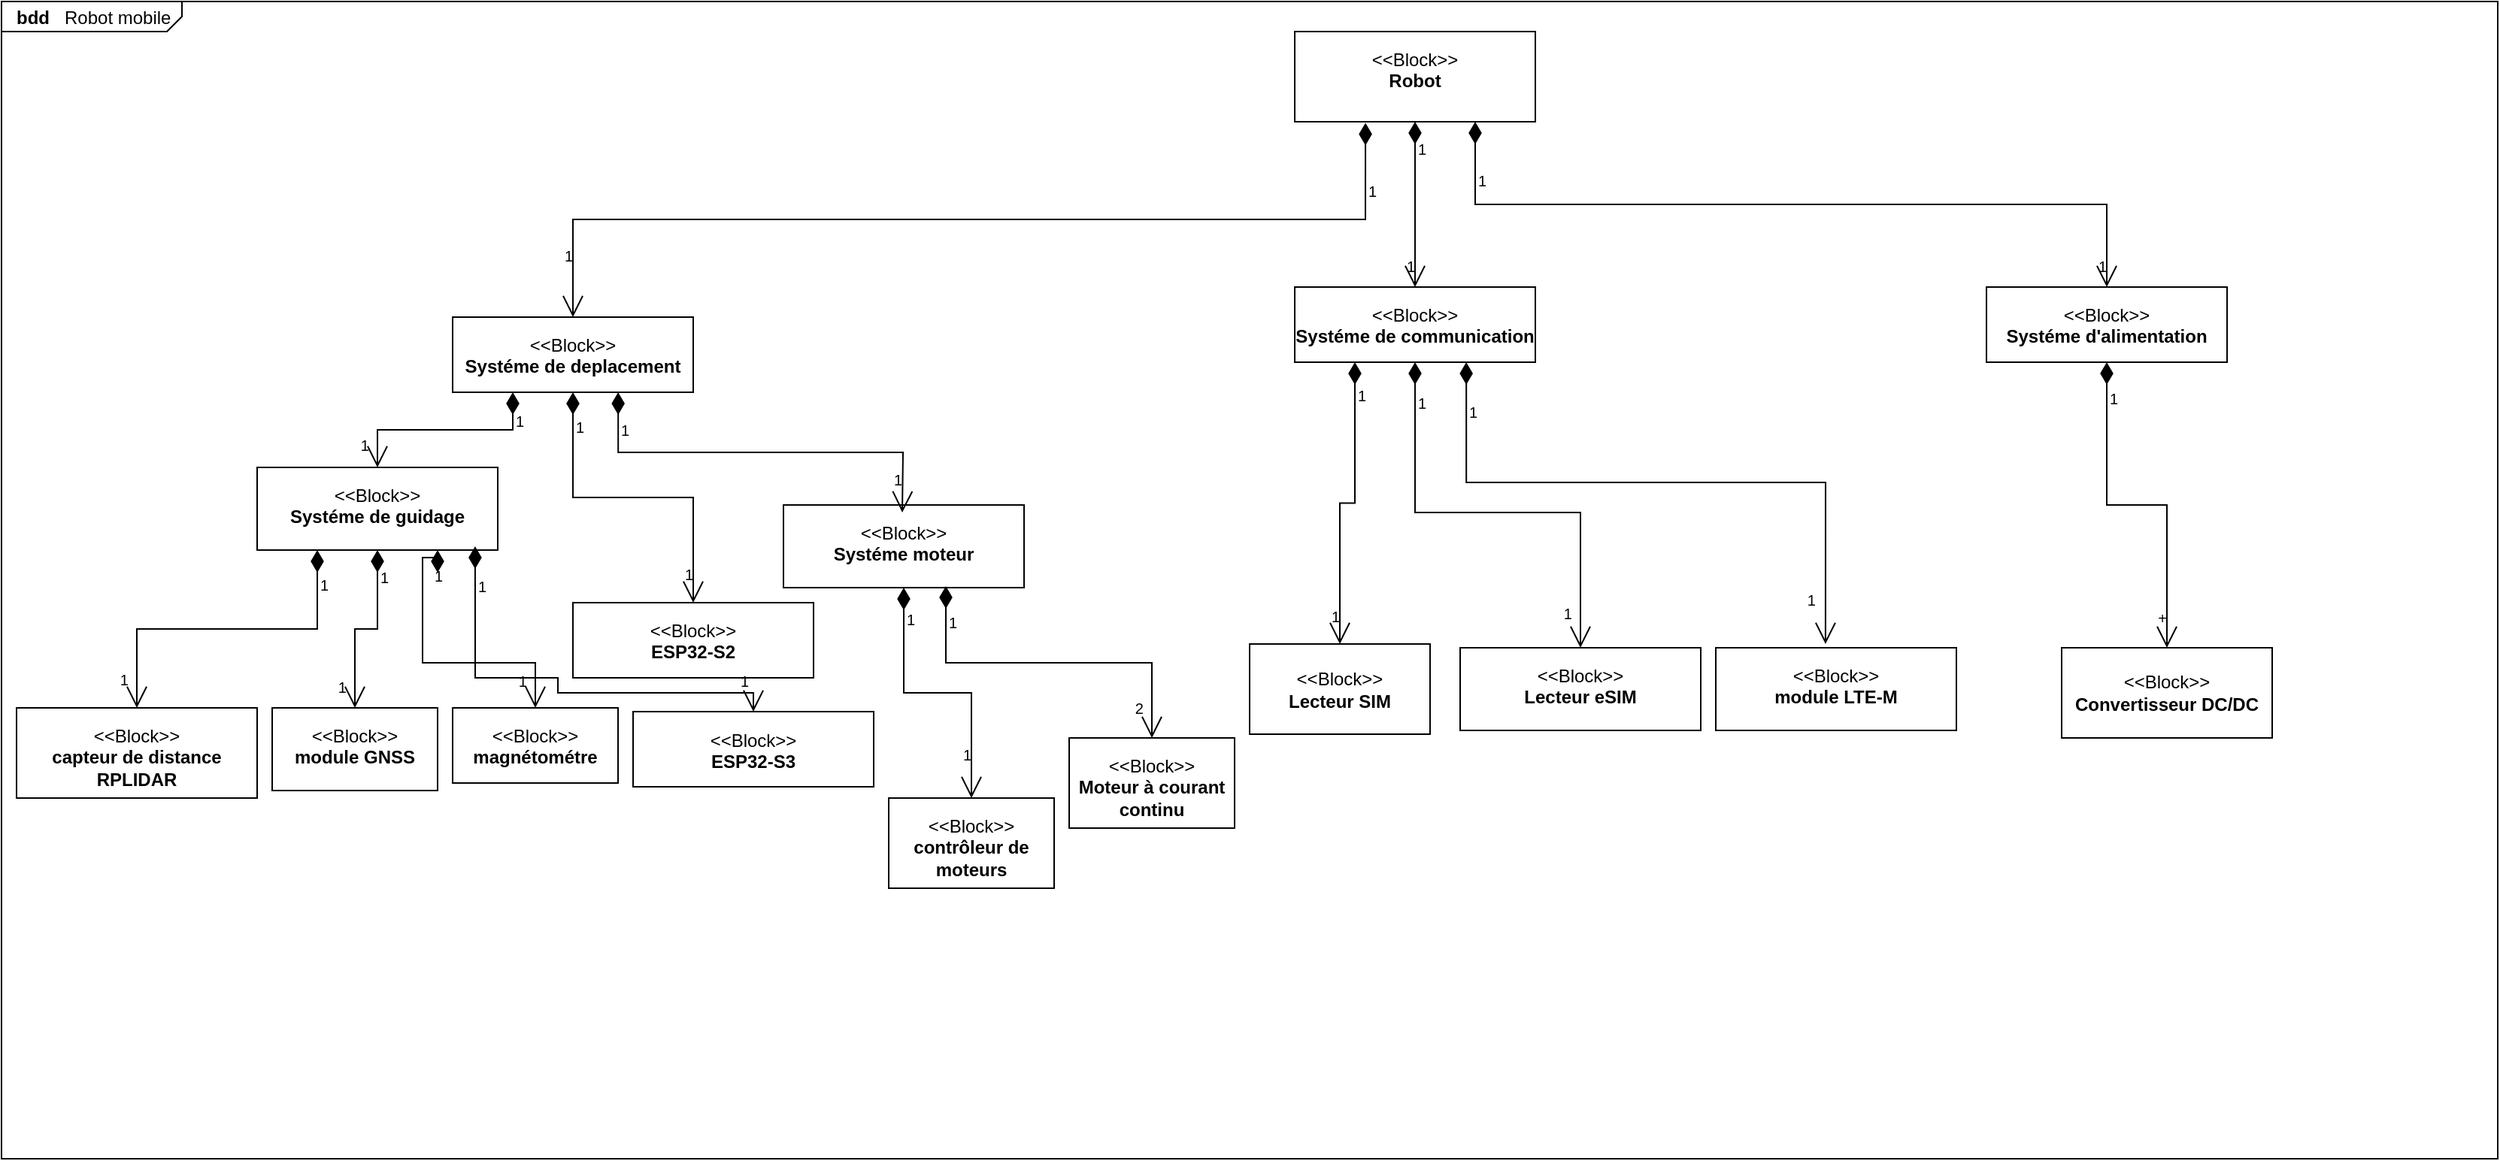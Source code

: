 <mxfile version="26.2.14">
  <diagram name="Page-1" id="929967ad-93f9-6ef4-fab6-5d389245f69c">
    <mxGraphModel dx="3418.5" dy="1982" grid="1" gridSize="10" guides="1" tooltips="1" connect="1" arrows="1" fold="1" page="1" pageScale="1.5" pageWidth="1169" pageHeight="826" background="none" math="0" shadow="0">
      <root>
        <mxCell id="0" style=";html=1;" />
        <mxCell id="1" style=";html=1;" parent="0" />
        <mxCell id="zpBNHPFghhRr0UpU9S6k-20" value="&lt;p style=&quot;margin:0px;margin-top:4px;margin-left:10px;text-align:left;&quot;&gt;&lt;b&gt;bdd&lt;/b&gt;&amp;nbsp; &amp;nbsp;Robot mobile&lt;/p&gt;&lt;p style=&quot;margin:0px;margin-top:4px;margin-left:10px;text-align:left;&quot;&gt;&lt;br&gt;&lt;/p&gt;" style="html=1;shape=mxgraph.sysml.package;labelX=120;align=left;spacingLeft=10;overflow=fill;recursiveResize=0;" parent="1" vertex="1">
          <mxGeometry x="-20" y="-960" width="1660" height="770" as="geometry" />
        </mxCell>
        <mxCell id="zpBNHPFghhRr0UpU9S6k-21" value="&lt;p&gt;&amp;lt;&amp;lt;Block&amp;gt;&amp;gt;&lt;br&gt;&lt;b&gt;Robot&lt;/b&gt;&lt;/p&gt;" style="shape=rect;html=1;overflow=fill;whiteSpace=wrap;align=center;" parent="zpBNHPFghhRr0UpU9S6k-20" vertex="1">
          <mxGeometry x="860" y="20" width="160" height="60" as="geometry" />
        </mxCell>
        <mxCell id="zpBNHPFghhRr0UpU9S6k-22" value="&lt;p&gt;&amp;lt;&amp;lt;Block&amp;gt;&amp;gt;&lt;br&gt;&lt;b&gt;Systéme de deplacement&lt;/b&gt;&lt;/p&gt;" style="shape=rect;html=1;overflow=fill;whiteSpace=wrap;align=center;" parent="zpBNHPFghhRr0UpU9S6k-20" vertex="1">
          <mxGeometry x="300" y="210" width="160" height="50" as="geometry" />
        </mxCell>
        <mxCell id="zpBNHPFghhRr0UpU9S6k-24" value="" style="verticalAlign=bottom;html=1;endArrow=open;endSize=12;edgeStyle=orthogonalEdgeStyle;startFill=1;startSize=12;startArrow=diamondThin;rounded=0;exitX=0.294;exitY=1.013;exitDx=0;exitDy=0;exitPerimeter=0;entryX=0.5;entryY=0;entryDx=0;entryDy=0;" parent="zpBNHPFghhRr0UpU9S6k-20" source="zpBNHPFghhRr0UpU9S6k-21" target="zpBNHPFghhRr0UpU9S6k-22" edge="1">
          <mxGeometry relative="1" as="geometry">
            <mxPoint x="440" y="330" as="sourcePoint" />
            <mxPoint x="690" y="330" as="targetPoint" />
          </mxGeometry>
        </mxCell>
        <mxCell id="zpBNHPFghhRr0UpU9S6k-25" value="1" style="resizable=0;html=1;align=left;verticalAlign=top;labelBackgroundColor=none;fontSize=10" parent="zpBNHPFghhRr0UpU9S6k-24" connectable="0" vertex="1">
          <mxGeometry x="-0.9" relative="1" as="geometry" />
        </mxCell>
        <mxCell id="zpBNHPFghhRr0UpU9S6k-26" value="" style="resizable=0;html=1;align=right;verticalAlign=top;labelBackgroundColor=none;fontSize=10" parent="zpBNHPFghhRr0UpU9S6k-24" connectable="0" vertex="1">
          <mxGeometry x="0.9" relative="1" as="geometry" />
        </mxCell>
        <mxCell id="zpBNHPFghhRr0UpU9S6k-27" value="1" style="resizable=0;html=1;align=right;verticalAlign=bottom;labelBackgroundColor=none;fontSize=10" parent="zpBNHPFghhRr0UpU9S6k-24" connectable="0" vertex="1">
          <mxGeometry x="0.9" relative="1" as="geometry" />
        </mxCell>
        <mxCell id="zpBNHPFghhRr0UpU9S6k-29" value="&lt;p&gt;&amp;lt;&amp;lt;Block&amp;gt;&amp;gt;&lt;br&gt;&lt;b&gt;Systéme de guidage&lt;/b&gt;&lt;/p&gt;" style="shape=rect;html=1;overflow=fill;whiteSpace=wrap;align=center;" parent="zpBNHPFghhRr0UpU9S6k-20" vertex="1">
          <mxGeometry x="170" y="310" width="160" height="55" as="geometry" />
        </mxCell>
        <mxCell id="zpBNHPFghhRr0UpU9S6k-35" value="" style="verticalAlign=bottom;html=1;endArrow=open;endSize=12;edgeStyle=orthogonalEdgeStyle;startFill=1;startSize=12;startArrow=diamondThin;rounded=0;exitX=0.25;exitY=1;exitDx=0;exitDy=0;entryX=0.5;entryY=0;entryDx=0;entryDy=0;" parent="zpBNHPFghhRr0UpU9S6k-20" source="zpBNHPFghhRr0UpU9S6k-22" target="zpBNHPFghhRr0UpU9S6k-29" edge="1">
          <mxGeometry relative="1" as="geometry">
            <mxPoint x="430" y="310" as="sourcePoint" />
            <mxPoint x="680" y="310" as="targetPoint" />
          </mxGeometry>
        </mxCell>
        <mxCell id="zpBNHPFghhRr0UpU9S6k-36" value="1" style="resizable=0;html=1;align=left;verticalAlign=top;labelBackgroundColor=none;fontSize=10" parent="zpBNHPFghhRr0UpU9S6k-35" connectable="0" vertex="1">
          <mxGeometry x="-0.9" relative="1" as="geometry" />
        </mxCell>
        <mxCell id="zpBNHPFghhRr0UpU9S6k-37" value="" style="resizable=0;html=1;align=right;verticalAlign=top;labelBackgroundColor=none;fontSize=10" parent="zpBNHPFghhRr0UpU9S6k-35" connectable="0" vertex="1">
          <mxGeometry x="0.9" relative="1" as="geometry" />
        </mxCell>
        <mxCell id="zpBNHPFghhRr0UpU9S6k-38" value="1&amp;nbsp;&amp;nbsp;" style="resizable=0;html=1;align=right;verticalAlign=bottom;labelBackgroundColor=none;fontSize=10" parent="zpBNHPFghhRr0UpU9S6k-35" connectable="0" vertex="1">
          <mxGeometry x="0.9" relative="1" as="geometry" />
        </mxCell>
        <mxCell id="zpBNHPFghhRr0UpU9S6k-39" value="&lt;p&gt;&amp;lt;&amp;lt;Block&amp;gt;&amp;gt;&lt;br&gt;&lt;b&gt;Systéme de communication&lt;/b&gt;&lt;/p&gt;" style="shape=rect;html=1;overflow=fill;whiteSpace=wrap;align=center;" parent="zpBNHPFghhRr0UpU9S6k-20" vertex="1">
          <mxGeometry x="860" y="190" width="160" height="50" as="geometry" />
        </mxCell>
        <mxCell id="zpBNHPFghhRr0UpU9S6k-40" value="&lt;p&gt;&amp;lt;&amp;lt;Block&amp;gt;&amp;gt;&lt;br&gt;&lt;b&gt;Systéme d&#39;alimentation&lt;/b&gt;&lt;/p&gt;" style="shape=rect;html=1;overflow=fill;whiteSpace=wrap;align=center;" parent="zpBNHPFghhRr0UpU9S6k-20" vertex="1">
          <mxGeometry x="1320" y="190" width="160" height="50" as="geometry" />
        </mxCell>
        <mxCell id="zpBNHPFghhRr0UpU9S6k-41" value="" style="verticalAlign=bottom;html=1;endArrow=open;endSize=12;edgeStyle=orthogonalEdgeStyle;startFill=1;startSize=12;startArrow=diamondThin;rounded=0;exitX=0.75;exitY=1;exitDx=0;exitDy=0;entryX=0.5;entryY=0;entryDx=0;entryDy=0;" parent="zpBNHPFghhRr0UpU9S6k-20" source="zpBNHPFghhRr0UpU9S6k-21" target="zpBNHPFghhRr0UpU9S6k-40" edge="1">
          <mxGeometry relative="1" as="geometry">
            <mxPoint x="517" y="121" as="sourcePoint" />
            <mxPoint x="250" y="240" as="targetPoint" />
          </mxGeometry>
        </mxCell>
        <mxCell id="zpBNHPFghhRr0UpU9S6k-42" value="1" style="resizable=0;html=1;align=left;verticalAlign=top;labelBackgroundColor=none;fontSize=10" parent="zpBNHPFghhRr0UpU9S6k-41" connectable="0" vertex="1">
          <mxGeometry x="-0.9" relative="1" as="geometry" />
        </mxCell>
        <mxCell id="zpBNHPFghhRr0UpU9S6k-43" value="1" style="resizable=0;html=1;align=right;verticalAlign=top;labelBackgroundColor=none;fontSize=10" parent="zpBNHPFghhRr0UpU9S6k-41" connectable="0" vertex="1">
          <mxGeometry x="0.9" relative="1" as="geometry" />
        </mxCell>
        <mxCell id="zpBNHPFghhRr0UpU9S6k-44" value="" style="resizable=0;html=1;align=right;verticalAlign=bottom;labelBackgroundColor=none;fontSize=10" parent="zpBNHPFghhRr0UpU9S6k-41" connectable="0" vertex="1">
          <mxGeometry x="0.9" relative="1" as="geometry" />
        </mxCell>
        <mxCell id="zpBNHPFghhRr0UpU9S6k-45" value="" style="verticalAlign=bottom;html=1;endArrow=open;endSize=12;edgeStyle=orthogonalEdgeStyle;startFill=1;startSize=12;startArrow=diamondThin;rounded=0;exitX=0.5;exitY=1;exitDx=0;exitDy=0;entryX=0.5;entryY=0;entryDx=0;entryDy=0;" parent="zpBNHPFghhRr0UpU9S6k-20" source="zpBNHPFghhRr0UpU9S6k-21" target="zpBNHPFghhRr0UpU9S6k-39" edge="1">
          <mxGeometry relative="1" as="geometry">
            <mxPoint x="590" y="120" as="sourcePoint" />
            <mxPoint x="810" y="240" as="targetPoint" />
          </mxGeometry>
        </mxCell>
        <mxCell id="zpBNHPFghhRr0UpU9S6k-46" value="1" style="resizable=0;html=1;align=left;verticalAlign=top;labelBackgroundColor=none;fontSize=10" parent="zpBNHPFghhRr0UpU9S6k-45" connectable="0" vertex="1">
          <mxGeometry x="-0.9" relative="1" as="geometry" />
        </mxCell>
        <mxCell id="zpBNHPFghhRr0UpU9S6k-47" value="" style="resizable=0;html=1;align=right;verticalAlign=top;labelBackgroundColor=none;fontSize=10" parent="zpBNHPFghhRr0UpU9S6k-45" connectable="0" vertex="1">
          <mxGeometry x="0.9" relative="1" as="geometry" />
        </mxCell>
        <mxCell id="zpBNHPFghhRr0UpU9S6k-48" value="1" style="resizable=0;html=1;align=right;verticalAlign=bottom;labelBackgroundColor=none;fontSize=10" parent="zpBNHPFghhRr0UpU9S6k-45" connectable="0" vertex="1">
          <mxGeometry x="0.9" relative="1" as="geometry" />
        </mxCell>
        <mxCell id="zpBNHPFghhRr0UpU9S6k-49" value="&lt;p&gt;&amp;lt;&amp;lt;Block&amp;gt;&amp;gt;&lt;br&gt;&lt;b&gt;Systéme moteur&lt;/b&gt;&lt;/p&gt;" style="shape=rect;html=1;overflow=fill;whiteSpace=wrap;align=center;" parent="zpBNHPFghhRr0UpU9S6k-20" vertex="1">
          <mxGeometry x="520" y="335" width="160" height="55" as="geometry" />
        </mxCell>
        <mxCell id="zpBNHPFghhRr0UpU9S6k-50" value="" style="verticalAlign=bottom;html=1;endArrow=open;endSize=12;edgeStyle=orthogonalEdgeStyle;startFill=1;startSize=12;startArrow=diamondThin;rounded=0;exitX=0.688;exitY=1;exitDx=0;exitDy=0;exitPerimeter=0;" parent="zpBNHPFghhRr0UpU9S6k-20" source="zpBNHPFghhRr0UpU9S6k-22" edge="1">
          <mxGeometry relative="1" as="geometry">
            <mxPoint x="410.0" y="270" as="sourcePoint" />
            <mxPoint x="599" y="340" as="targetPoint" />
          </mxGeometry>
        </mxCell>
        <mxCell id="zpBNHPFghhRr0UpU9S6k-51" value="1" style="resizable=0;html=1;align=left;verticalAlign=top;labelBackgroundColor=none;fontSize=10" parent="zpBNHPFghhRr0UpU9S6k-50" connectable="0" vertex="1">
          <mxGeometry x="-0.9" relative="1" as="geometry" />
        </mxCell>
        <mxCell id="zpBNHPFghhRr0UpU9S6k-52" value="" style="resizable=0;html=1;align=right;verticalAlign=top;labelBackgroundColor=none;fontSize=10" parent="zpBNHPFghhRr0UpU9S6k-50" connectable="0" vertex="1">
          <mxGeometry x="0.9" relative="1" as="geometry" />
        </mxCell>
        <mxCell id="zpBNHPFghhRr0UpU9S6k-53" value="1" style="resizable=0;html=1;align=right;verticalAlign=bottom;labelBackgroundColor=none;fontSize=10" parent="zpBNHPFghhRr0UpU9S6k-50" connectable="0" vertex="1">
          <mxGeometry x="0.9" relative="1" as="geometry" />
        </mxCell>
        <mxCell id="zpBNHPFghhRr0UpU9S6k-55" value="&lt;p&gt;&amp;lt;&amp;lt;Block&amp;gt;&amp;gt;&lt;br&gt;&lt;b&gt;Moteur à courant continu&lt;/b&gt;&lt;/p&gt;" style="shape=rect;html=1;overflow=fill;whiteSpace=wrap;align=center;" parent="zpBNHPFghhRr0UpU9S6k-20" vertex="1">
          <mxGeometry x="710" y="490" width="110" height="60" as="geometry" />
        </mxCell>
        <mxCell id="zpBNHPFghhRr0UpU9S6k-57" value="&lt;p&gt;&amp;lt;&amp;lt;Block&amp;gt;&amp;gt;&lt;br&gt;&lt;b&gt;contrôleur de moteurs&lt;/b&gt;&lt;/p&gt;" style="shape=rect;html=1;overflow=fill;whiteSpace=wrap;align=center;" parent="zpBNHPFghhRr0UpU9S6k-20" vertex="1">
          <mxGeometry x="590" y="530" width="110" height="60" as="geometry" />
        </mxCell>
        <mxCell id="zpBNHPFghhRr0UpU9S6k-58" value="" style="verticalAlign=bottom;html=1;endArrow=open;endSize=12;edgeStyle=orthogonalEdgeStyle;startFill=1;startSize=12;startArrow=diamondThin;rounded=0;exitX=0.675;exitY=0.982;exitDx=0;exitDy=0;exitPerimeter=0;" parent="zpBNHPFghhRr0UpU9S6k-20" source="zpBNHPFghhRr0UpU9S6k-49" target="zpBNHPFghhRr0UpU9S6k-55" edge="1">
          <mxGeometry relative="1" as="geometry">
            <mxPoint x="350" y="420" as="sourcePoint" />
            <mxPoint x="700" y="330" as="targetPoint" />
          </mxGeometry>
        </mxCell>
        <mxCell id="zpBNHPFghhRr0UpU9S6k-59" value="1" style="resizable=0;html=1;align=left;verticalAlign=top;labelBackgroundColor=none;fontSize=10" parent="zpBNHPFghhRr0UpU9S6k-58" connectable="0" vertex="1">
          <mxGeometry x="-0.9" relative="1" as="geometry" />
        </mxCell>
        <mxCell id="zpBNHPFghhRr0UpU9S6k-60" value="" style="resizable=0;html=1;align=right;verticalAlign=top;labelBackgroundColor=none;fontSize=10" parent="zpBNHPFghhRr0UpU9S6k-58" connectable="0" vertex="1">
          <mxGeometry x="0.9" relative="1" as="geometry" />
        </mxCell>
        <mxCell id="zpBNHPFghhRr0UpU9S6k-61" value="2&amp;nbsp;&amp;nbsp;" style="resizable=0;html=1;align=right;verticalAlign=bottom;labelBackgroundColor=none;fontSize=10" parent="zpBNHPFghhRr0UpU9S6k-58" connectable="0" vertex="1">
          <mxGeometry x="0.9" relative="1" as="geometry" />
        </mxCell>
        <mxCell id="zpBNHPFghhRr0UpU9S6k-62" value="" style="verticalAlign=bottom;html=1;endArrow=open;endSize=12;edgeStyle=orthogonalEdgeStyle;startFill=1;startSize=12;startArrow=diamondThin;rounded=0;exitX=0.5;exitY=1;exitDx=0;exitDy=0;entryX=0.5;entryY=0;entryDx=0;entryDy=0;" parent="zpBNHPFghhRr0UpU9S6k-20" source="zpBNHPFghhRr0UpU9S6k-49" target="zpBNHPFghhRr0UpU9S6k-57" edge="1">
          <mxGeometry relative="1" as="geometry">
            <mxPoint x="358" y="415" as="sourcePoint" />
            <mxPoint x="465" y="490" as="targetPoint" />
          </mxGeometry>
        </mxCell>
        <mxCell id="zpBNHPFghhRr0UpU9S6k-63" value="1" style="resizable=0;html=1;align=left;verticalAlign=top;labelBackgroundColor=none;fontSize=10" parent="zpBNHPFghhRr0UpU9S6k-62" connectable="0" vertex="1">
          <mxGeometry x="-0.9" relative="1" as="geometry" />
        </mxCell>
        <mxCell id="zpBNHPFghhRr0UpU9S6k-64" value="" style="resizable=0;html=1;align=right;verticalAlign=top;labelBackgroundColor=none;fontSize=10" parent="zpBNHPFghhRr0UpU9S6k-62" connectable="0" vertex="1">
          <mxGeometry x="0.9" relative="1" as="geometry" />
        </mxCell>
        <mxCell id="zpBNHPFghhRr0UpU9S6k-65" value="1&lt;div&gt;&lt;br&gt;&lt;/div&gt;" style="resizable=0;html=1;align=right;verticalAlign=bottom;labelBackgroundColor=none;fontSize=10" parent="zpBNHPFghhRr0UpU9S6k-62" connectable="0" vertex="1">
          <mxGeometry x="0.9" relative="1" as="geometry" />
        </mxCell>
        <mxCell id="9eo_20I-rs5pYUo8H_Qf-1" value="&lt;p&gt;&amp;lt;&amp;lt;Block&amp;gt;&amp;gt;&lt;br&gt;&lt;b&gt;module GNSS&lt;/b&gt;&lt;/p&gt;" style="shape=rect;html=1;overflow=fill;whiteSpace=wrap;align=center;" parent="zpBNHPFghhRr0UpU9S6k-20" vertex="1">
          <mxGeometry x="180" y="470" width="110" height="55" as="geometry" />
        </mxCell>
        <mxCell id="9eo_20I-rs5pYUo8H_Qf-2" value="&lt;p&gt;&amp;lt;&amp;lt;Block&amp;gt;&amp;gt;&lt;br&gt;&lt;b&gt;magnétométre&lt;/b&gt;&lt;/p&gt;" style="shape=rect;html=1;overflow=fill;whiteSpace=wrap;align=center;" parent="zpBNHPFghhRr0UpU9S6k-20" vertex="1">
          <mxGeometry x="300" y="470" width="110" height="50" as="geometry" />
        </mxCell>
        <mxCell id="9eo_20I-rs5pYUo8H_Qf-3" value="&lt;p&gt;&amp;lt;&amp;lt;Block&amp;gt;&amp;gt;&lt;br&gt;&lt;b&gt;Lecteur eSIM&lt;/b&gt;&lt;/p&gt;" style="shape=rect;html=1;overflow=fill;whiteSpace=wrap;align=center;" parent="zpBNHPFghhRr0UpU9S6k-20" vertex="1">
          <mxGeometry x="970" y="430" width="160" height="55" as="geometry" />
        </mxCell>
        <mxCell id="9eo_20I-rs5pYUo8H_Qf-4" value="&lt;p&gt;&amp;lt;&amp;lt;Block&amp;gt;&amp;gt;&lt;br&gt;&lt;b&gt;capteur de distance RPLIDAR&lt;/b&gt;&lt;/p&gt;" style="shape=rect;html=1;overflow=fill;whiteSpace=wrap;align=center;" parent="zpBNHPFghhRr0UpU9S6k-20" vertex="1">
          <mxGeometry x="10" y="470" width="160" height="60" as="geometry" />
        </mxCell>
        <mxCell id="9eo_20I-rs5pYUo8H_Qf-5" value="" style="verticalAlign=bottom;html=1;endArrow=open;endSize=12;edgeStyle=orthogonalEdgeStyle;startFill=1;startSize=12;startArrow=diamondThin;rounded=0;exitX=0.5;exitY=1;exitDx=0;exitDy=0;entryX=0.5;entryY=0;entryDx=0;entryDy=0;" parent="zpBNHPFghhRr0UpU9S6k-20" source="zpBNHPFghhRr0UpU9S6k-39" target="9eo_20I-rs5pYUo8H_Qf-3" edge="1">
          <mxGeometry relative="1" as="geometry">
            <mxPoint x="320" y="280" as="sourcePoint" />
            <mxPoint x="150" y="360" as="targetPoint" />
            <Array as="points">
              <mxPoint x="940" y="340" />
              <mxPoint x="1050" y="340" />
            </Array>
          </mxGeometry>
        </mxCell>
        <mxCell id="9eo_20I-rs5pYUo8H_Qf-6" value="1" style="resizable=0;html=1;align=left;verticalAlign=top;labelBackgroundColor=none;fontSize=10" parent="9eo_20I-rs5pYUo8H_Qf-5" connectable="0" vertex="1">
          <mxGeometry x="-0.9" relative="1" as="geometry" />
        </mxCell>
        <mxCell id="9eo_20I-rs5pYUo8H_Qf-7" value="" style="resizable=0;html=1;align=right;verticalAlign=top;labelBackgroundColor=none;fontSize=10" parent="9eo_20I-rs5pYUo8H_Qf-5" connectable="0" vertex="1">
          <mxGeometry x="0.9" relative="1" as="geometry" />
        </mxCell>
        <mxCell id="9eo_20I-rs5pYUo8H_Qf-8" value="1&amp;nbsp;&amp;nbsp;" style="resizable=0;html=1;align=right;verticalAlign=bottom;labelBackgroundColor=none;fontSize=10" parent="9eo_20I-rs5pYUo8H_Qf-5" connectable="0" vertex="1">
          <mxGeometry x="0.9" relative="1" as="geometry" />
        </mxCell>
        <mxCell id="9eo_20I-rs5pYUo8H_Qf-9" value="" style="verticalAlign=bottom;html=1;endArrow=open;endSize=12;edgeStyle=orthogonalEdgeStyle;startFill=1;startSize=12;startArrow=diamondThin;rounded=0;exitX=0.25;exitY=1;exitDx=0;exitDy=0;entryX=0.5;entryY=0;entryDx=0;entryDy=0;" parent="zpBNHPFghhRr0UpU9S6k-20" source="zpBNHPFghhRr0UpU9S6k-29" target="9eo_20I-rs5pYUo8H_Qf-4" edge="1">
          <mxGeometry relative="1" as="geometry">
            <mxPoint x="330" y="290" as="sourcePoint" />
            <mxPoint x="160" y="370" as="targetPoint" />
          </mxGeometry>
        </mxCell>
        <mxCell id="9eo_20I-rs5pYUo8H_Qf-10" value="1" style="resizable=0;html=1;align=left;verticalAlign=top;labelBackgroundColor=none;fontSize=10" parent="9eo_20I-rs5pYUo8H_Qf-9" connectable="0" vertex="1">
          <mxGeometry x="-0.9" relative="1" as="geometry" />
        </mxCell>
        <mxCell id="9eo_20I-rs5pYUo8H_Qf-11" value="" style="resizable=0;html=1;align=right;verticalAlign=top;labelBackgroundColor=none;fontSize=10" parent="9eo_20I-rs5pYUo8H_Qf-9" connectable="0" vertex="1">
          <mxGeometry x="0.9" relative="1" as="geometry" />
        </mxCell>
        <mxCell id="9eo_20I-rs5pYUo8H_Qf-12" value="1&amp;nbsp;&amp;nbsp;" style="resizable=0;html=1;align=right;verticalAlign=bottom;labelBackgroundColor=none;fontSize=10" parent="9eo_20I-rs5pYUo8H_Qf-9" connectable="0" vertex="1">
          <mxGeometry x="0.9" relative="1" as="geometry" />
        </mxCell>
        <mxCell id="9eo_20I-rs5pYUo8H_Qf-13" value="" style="verticalAlign=bottom;html=1;endArrow=open;endSize=12;edgeStyle=orthogonalEdgeStyle;startFill=1;startSize=12;startArrow=diamondThin;rounded=0;exitX=0.5;exitY=1;exitDx=0;exitDy=0;entryX=0.5;entryY=0;entryDx=0;entryDy=0;" parent="zpBNHPFghhRr0UpU9S6k-20" source="zpBNHPFghhRr0UpU9S6k-29" target="9eo_20I-rs5pYUo8H_Qf-1" edge="1">
          <mxGeometry relative="1" as="geometry">
            <mxPoint x="340" y="300" as="sourcePoint" />
            <mxPoint x="170" y="380" as="targetPoint" />
          </mxGeometry>
        </mxCell>
        <mxCell id="9eo_20I-rs5pYUo8H_Qf-14" value="1" style="resizable=0;html=1;align=left;verticalAlign=top;labelBackgroundColor=none;fontSize=10" parent="9eo_20I-rs5pYUo8H_Qf-13" connectable="0" vertex="1">
          <mxGeometry x="-0.9" relative="1" as="geometry" />
        </mxCell>
        <mxCell id="9eo_20I-rs5pYUo8H_Qf-15" value="" style="resizable=0;html=1;align=right;verticalAlign=top;labelBackgroundColor=none;fontSize=10" parent="9eo_20I-rs5pYUo8H_Qf-13" connectable="0" vertex="1">
          <mxGeometry x="0.9" relative="1" as="geometry" />
        </mxCell>
        <mxCell id="9eo_20I-rs5pYUo8H_Qf-16" value="1&amp;nbsp;&amp;nbsp;" style="resizable=0;html=1;align=right;verticalAlign=bottom;labelBackgroundColor=none;fontSize=10" parent="9eo_20I-rs5pYUo8H_Qf-13" connectable="0" vertex="1">
          <mxGeometry x="0.9" relative="1" as="geometry" />
        </mxCell>
        <mxCell id="9eo_20I-rs5pYUo8H_Qf-17" value="" style="verticalAlign=bottom;html=1;endArrow=open;endSize=12;edgeStyle=orthogonalEdgeStyle;startFill=1;startSize=12;startArrow=diamondThin;rounded=0;exitX=0.75;exitY=1;exitDx=0;exitDy=0;entryX=0.5;entryY=0;entryDx=0;entryDy=0;" parent="zpBNHPFghhRr0UpU9S6k-20" source="zpBNHPFghhRr0UpU9S6k-29" target="9eo_20I-rs5pYUo8H_Qf-2" edge="1">
          <mxGeometry relative="1" as="geometry">
            <mxPoint x="350" y="310" as="sourcePoint" />
            <mxPoint x="180" y="390" as="targetPoint" />
            <Array as="points">
              <mxPoint x="290" y="370" />
              <mxPoint x="280" y="370" />
              <mxPoint x="280" y="440" />
              <mxPoint x="355" y="440" />
            </Array>
          </mxGeometry>
        </mxCell>
        <mxCell id="9eo_20I-rs5pYUo8H_Qf-18" value="1" style="resizable=0;html=1;align=left;verticalAlign=top;labelBackgroundColor=none;fontSize=10" parent="9eo_20I-rs5pYUo8H_Qf-17" connectable="0" vertex="1">
          <mxGeometry x="-0.9" relative="1" as="geometry" />
        </mxCell>
        <mxCell id="9eo_20I-rs5pYUo8H_Qf-19" value="" style="resizable=0;html=1;align=right;verticalAlign=top;labelBackgroundColor=none;fontSize=10" parent="9eo_20I-rs5pYUo8H_Qf-17" connectable="0" vertex="1">
          <mxGeometry x="0.9" relative="1" as="geometry" />
        </mxCell>
        <mxCell id="9eo_20I-rs5pYUo8H_Qf-20" value="1&amp;nbsp;&amp;nbsp;" style="resizable=0;html=1;align=right;verticalAlign=bottom;labelBackgroundColor=none;fontSize=10" parent="9eo_20I-rs5pYUo8H_Qf-17" connectable="0" vertex="1">
          <mxGeometry x="0.9" relative="1" as="geometry" />
        </mxCell>
        <mxCell id="9eo_20I-rs5pYUo8H_Qf-21" value="&lt;p&gt;&amp;lt;&amp;lt;Block&amp;gt;&amp;gt;&lt;br&gt;&lt;b&gt;module LTE-M&lt;/b&gt;&lt;/p&gt;" style="shape=rect;html=1;overflow=fill;whiteSpace=wrap;align=center;" parent="zpBNHPFghhRr0UpU9S6k-20" vertex="1">
          <mxGeometry x="1140" y="430" width="160" height="55" as="geometry" />
        </mxCell>
        <mxCell id="9eo_20I-rs5pYUo8H_Qf-22" value="" style="verticalAlign=bottom;html=1;endArrow=open;endSize=12;edgeStyle=orthogonalEdgeStyle;startFill=1;startSize=12;startArrow=diamondThin;rounded=0;exitX=0.713;exitY=1;exitDx=0;exitDy=0;entryX=0.456;entryY=-0.045;entryDx=0;entryDy=0;exitPerimeter=0;entryPerimeter=0;" parent="zpBNHPFghhRr0UpU9S6k-20" source="zpBNHPFghhRr0UpU9S6k-39" target="9eo_20I-rs5pYUo8H_Qf-21" edge="1">
          <mxGeometry relative="1" as="geometry">
            <mxPoint x="740" y="270" as="sourcePoint" />
            <mxPoint x="740" y="368" as="targetPoint" />
            <Array as="points">
              <mxPoint x="974" y="320" />
              <mxPoint x="1213" y="320" />
            </Array>
          </mxGeometry>
        </mxCell>
        <mxCell id="9eo_20I-rs5pYUo8H_Qf-23" value="1" style="resizable=0;html=1;align=left;verticalAlign=top;labelBackgroundColor=none;fontSize=10" parent="9eo_20I-rs5pYUo8H_Qf-22" connectable="0" vertex="1">
          <mxGeometry x="-0.9" relative="1" as="geometry" />
        </mxCell>
        <mxCell id="9eo_20I-rs5pYUo8H_Qf-24" value="" style="resizable=0;html=1;align=right;verticalAlign=top;labelBackgroundColor=none;fontSize=10" parent="9eo_20I-rs5pYUo8H_Qf-22" connectable="0" vertex="1">
          <mxGeometry x="0.9" relative="1" as="geometry" />
        </mxCell>
        <mxCell id="9eo_20I-rs5pYUo8H_Qf-25" value="1&amp;nbsp;&amp;nbsp;" style="resizable=0;html=1;align=right;verticalAlign=bottom;labelBackgroundColor=none;fontSize=10" parent="9eo_20I-rs5pYUo8H_Qf-22" connectable="0" vertex="1">
          <mxGeometry x="0.9" relative="1" as="geometry" />
        </mxCell>
        <mxCell id="9eo_20I-rs5pYUo8H_Qf-26" value="&lt;p&gt;&amp;lt;&amp;lt;Block&amp;gt;&amp;gt;&lt;br&gt;&lt;b&gt;ESP32-S2&lt;/b&gt;&lt;/p&gt;" style="shape=rect;html=1;overflow=fill;whiteSpace=wrap;align=center;" parent="zpBNHPFghhRr0UpU9S6k-20" vertex="1">
          <mxGeometry x="380" y="400" width="160" height="50" as="geometry" />
        </mxCell>
        <mxCell id="uVPbH3fG6OngwvNqcd6W-1" value="&lt;p&gt;&amp;lt;&amp;lt;Block&amp;gt;&amp;gt;&lt;br&gt;&lt;b&gt;ESP32-S3&lt;/b&gt;&lt;/p&gt;" style="shape=rect;html=1;overflow=fill;whiteSpace=wrap;align=center;" parent="zpBNHPFghhRr0UpU9S6k-20" vertex="1">
          <mxGeometry x="420" y="472.5" width="160" height="50" as="geometry" />
        </mxCell>
        <mxCell id="uVPbH3fG6OngwvNqcd6W-3" value="" style="verticalAlign=bottom;html=1;endArrow=open;endSize=12;edgeStyle=orthogonalEdgeStyle;startFill=1;startSize=12;startArrow=diamondThin;rounded=0;exitX=0.5;exitY=1;exitDx=0;exitDy=0;" parent="zpBNHPFghhRr0UpU9S6k-20" source="zpBNHPFghhRr0UpU9S6k-22" target="9eo_20I-rs5pYUo8H_Qf-26" edge="1">
          <mxGeometry relative="1" as="geometry">
            <mxPoint x="421" y="272" as="sourcePoint" />
            <mxPoint x="530" y="368" as="targetPoint" />
          </mxGeometry>
        </mxCell>
        <mxCell id="uVPbH3fG6OngwvNqcd6W-4" value="1" style="resizable=0;html=1;align=left;verticalAlign=top;labelBackgroundColor=none;fontSize=10" parent="uVPbH3fG6OngwvNqcd6W-3" connectable="0" vertex="1">
          <mxGeometry x="-0.9" relative="1" as="geometry" />
        </mxCell>
        <mxCell id="uVPbH3fG6OngwvNqcd6W-5" value="" style="resizable=0;html=1;align=right;verticalAlign=top;labelBackgroundColor=none;fontSize=10" parent="uVPbH3fG6OngwvNqcd6W-3" connectable="0" vertex="1">
          <mxGeometry x="0.9" relative="1" as="geometry" />
        </mxCell>
        <mxCell id="uVPbH3fG6OngwvNqcd6W-6" value="1" style="resizable=0;html=1;align=right;verticalAlign=bottom;labelBackgroundColor=none;fontSize=10" parent="uVPbH3fG6OngwvNqcd6W-3" connectable="0" vertex="1">
          <mxGeometry x="0.9" relative="1" as="geometry" />
        </mxCell>
        <mxCell id="uVPbH3fG6OngwvNqcd6W-7" value="" style="verticalAlign=bottom;html=1;endArrow=open;endSize=12;edgeStyle=orthogonalEdgeStyle;startFill=1;startSize=12;startArrow=diamondThin;rounded=0;exitX=0.906;exitY=0.955;exitDx=0;exitDy=0;exitPerimeter=0;" parent="zpBNHPFghhRr0UpU9S6k-20" source="zpBNHPFghhRr0UpU9S6k-29" target="uVPbH3fG6OngwvNqcd6W-1" edge="1">
          <mxGeometry relative="1" as="geometry">
            <mxPoint x="431" y="282" as="sourcePoint" />
            <mxPoint x="540" y="378" as="targetPoint" />
            <Array as="points">
              <mxPoint x="315" y="450" />
              <mxPoint x="370" y="450" />
              <mxPoint x="370" y="460" />
              <mxPoint x="500" y="460" />
            </Array>
          </mxGeometry>
        </mxCell>
        <mxCell id="uVPbH3fG6OngwvNqcd6W-8" value="1" style="resizable=0;html=1;align=left;verticalAlign=top;labelBackgroundColor=none;fontSize=10" parent="uVPbH3fG6OngwvNqcd6W-7" connectable="0" vertex="1">
          <mxGeometry x="-0.9" relative="1" as="geometry" />
        </mxCell>
        <mxCell id="uVPbH3fG6OngwvNqcd6W-9" value="" style="resizable=0;html=1;align=right;verticalAlign=top;labelBackgroundColor=none;fontSize=10" parent="uVPbH3fG6OngwvNqcd6W-7" connectable="0" vertex="1">
          <mxGeometry x="0.9" relative="1" as="geometry" />
        </mxCell>
        <mxCell id="uVPbH3fG6OngwvNqcd6W-10" value="1" style="resizable=0;html=1;align=right;verticalAlign=bottom;labelBackgroundColor=none;fontSize=10" parent="uVPbH3fG6OngwvNqcd6W-7" connectable="0" vertex="1">
          <mxGeometry x="0.9" relative="1" as="geometry" />
        </mxCell>
        <mxCell id="c7tcKzovwum-vMDcMgDb-1" value="&amp;lt;&amp;lt;Block&amp;gt;&amp;gt;&lt;div&gt;&lt;b&gt;Lecteur SIM&lt;/b&gt;&lt;/div&gt;" style="rounded=0;whiteSpace=wrap;html=1;" vertex="1" parent="zpBNHPFghhRr0UpU9S6k-20">
          <mxGeometry x="830" y="427.5" width="120" height="60" as="geometry" />
        </mxCell>
        <mxCell id="c7tcKzovwum-vMDcMgDb-2" value="" style="verticalAlign=bottom;html=1;endArrow=open;endSize=12;edgeStyle=orthogonalEdgeStyle;startFill=1;startSize=12;startArrow=diamondThin;rounded=0;exitX=0.25;exitY=1;exitDx=0;exitDy=0;" edge="1" parent="zpBNHPFghhRr0UpU9S6k-20" source="zpBNHPFghhRr0UpU9S6k-39" target="c7tcKzovwum-vMDcMgDb-1">
          <mxGeometry relative="1" as="geometry">
            <mxPoint x="420" y="271" as="sourcePoint" />
            <mxPoint x="609" y="350" as="targetPoint" />
            <Array as="points" />
          </mxGeometry>
        </mxCell>
        <mxCell id="c7tcKzovwum-vMDcMgDb-3" value="1" style="resizable=0;html=1;align=left;verticalAlign=top;labelBackgroundColor=none;fontSize=10" connectable="0" vertex="1" parent="c7tcKzovwum-vMDcMgDb-2">
          <mxGeometry x="-0.9" relative="1" as="geometry" />
        </mxCell>
        <mxCell id="c7tcKzovwum-vMDcMgDb-4" value="" style="resizable=0;html=1;align=right;verticalAlign=top;labelBackgroundColor=none;fontSize=10" connectable="0" vertex="1" parent="c7tcKzovwum-vMDcMgDb-2">
          <mxGeometry x="0.9" relative="1" as="geometry" />
        </mxCell>
        <mxCell id="c7tcKzovwum-vMDcMgDb-5" value="1" style="resizable=0;html=1;align=right;verticalAlign=bottom;labelBackgroundColor=none;fontSize=10" connectable="0" vertex="1" parent="c7tcKzovwum-vMDcMgDb-2">
          <mxGeometry x="0.9" relative="1" as="geometry" />
        </mxCell>
        <mxCell id="c7tcKzovwum-vMDcMgDb-6" value="&amp;lt;&amp;lt;Block&amp;gt;&amp;gt;&lt;div&gt;&lt;b&gt;Convertisseur DC/DC&lt;/b&gt;&lt;/div&gt;" style="rounded=0;whiteSpace=wrap;html=1;" vertex="1" parent="zpBNHPFghhRr0UpU9S6k-20">
          <mxGeometry x="1370" y="430" width="140" height="60" as="geometry" />
        </mxCell>
        <mxCell id="c7tcKzovwum-vMDcMgDb-7" value="" style="verticalAlign=bottom;html=1;endArrow=open;endSize=12;edgeStyle=orthogonalEdgeStyle;startFill=1;startSize=12;startArrow=diamondThin;rounded=0;exitX=0.5;exitY=1;exitDx=0;exitDy=0;" edge="1" parent="zpBNHPFghhRr0UpU9S6k-20" source="zpBNHPFghhRr0UpU9S6k-40" target="c7tcKzovwum-vMDcMgDb-6">
          <mxGeometry relative="1" as="geometry">
            <mxPoint x="430" y="280" as="sourcePoint" />
            <mxPoint x="619" y="360" as="targetPoint" />
          </mxGeometry>
        </mxCell>
        <mxCell id="c7tcKzovwum-vMDcMgDb-8" value="1" style="resizable=0;html=1;align=left;verticalAlign=top;labelBackgroundColor=none;fontSize=10" connectable="0" vertex="1" parent="c7tcKzovwum-vMDcMgDb-7">
          <mxGeometry x="-0.9" relative="1" as="geometry" />
        </mxCell>
        <mxCell id="c7tcKzovwum-vMDcMgDb-9" value="" style="resizable=0;html=1;align=right;verticalAlign=top;labelBackgroundColor=none;fontSize=10" connectable="0" vertex="1" parent="c7tcKzovwum-vMDcMgDb-7">
          <mxGeometry x="0.9" relative="1" as="geometry" />
        </mxCell>
        <mxCell id="c7tcKzovwum-vMDcMgDb-10" value="+" style="resizable=0;html=1;align=right;verticalAlign=bottom;labelBackgroundColor=none;fontSize=10" connectable="0" vertex="1" parent="c7tcKzovwum-vMDcMgDb-7">
          <mxGeometry x="0.9" relative="1" as="geometry" />
        </mxCell>
      </root>
    </mxGraphModel>
  </diagram>
</mxfile>
